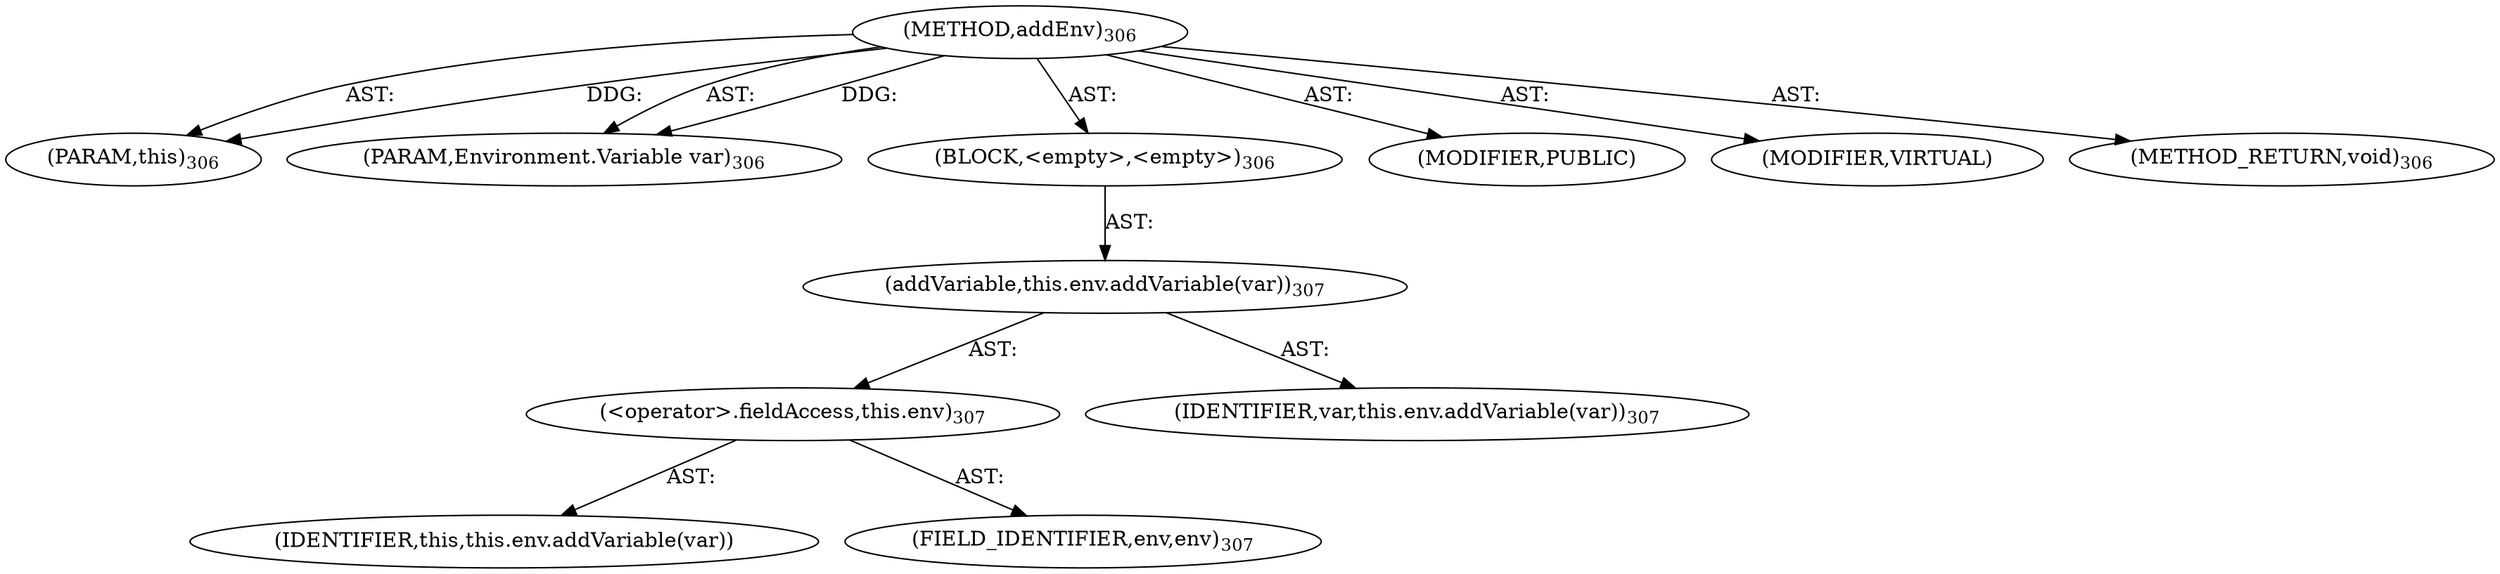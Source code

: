 digraph "addEnv" {  
"111669149714" [label = <(METHOD,addEnv)<SUB>306</SUB>> ]
"115964117038" [label = <(PARAM,this)<SUB>306</SUB>> ]
"115964117039" [label = <(PARAM,Environment.Variable var)<SUB>306</SUB>> ]
"25769803797" [label = <(BLOCK,&lt;empty&gt;,&lt;empty&gt;)<SUB>306</SUB>> ]
"30064771138" [label = <(addVariable,this.env.addVariable(var))<SUB>307</SUB>> ]
"30064771139" [label = <(&lt;operator&gt;.fieldAccess,this.env)<SUB>307</SUB>> ]
"68719476821" [label = <(IDENTIFIER,this,this.env.addVariable(var))> ]
"55834574878" [label = <(FIELD_IDENTIFIER,env,env)<SUB>307</SUB>> ]
"68719476822" [label = <(IDENTIFIER,var,this.env.addVariable(var))<SUB>307</SUB>> ]
"133143986227" [label = <(MODIFIER,PUBLIC)> ]
"133143986228" [label = <(MODIFIER,VIRTUAL)> ]
"128849018898" [label = <(METHOD_RETURN,void)<SUB>306</SUB>> ]
  "111669149714" -> "115964117038"  [ label = "AST: "] 
  "111669149714" -> "115964117039"  [ label = "AST: "] 
  "111669149714" -> "25769803797"  [ label = "AST: "] 
  "111669149714" -> "133143986227"  [ label = "AST: "] 
  "111669149714" -> "133143986228"  [ label = "AST: "] 
  "111669149714" -> "128849018898"  [ label = "AST: "] 
  "25769803797" -> "30064771138"  [ label = "AST: "] 
  "30064771138" -> "30064771139"  [ label = "AST: "] 
  "30064771138" -> "68719476822"  [ label = "AST: "] 
  "30064771139" -> "68719476821"  [ label = "AST: "] 
  "30064771139" -> "55834574878"  [ label = "AST: "] 
  "111669149714" -> "115964117038"  [ label = "DDG: "] 
  "111669149714" -> "115964117039"  [ label = "DDG: "] 
}
